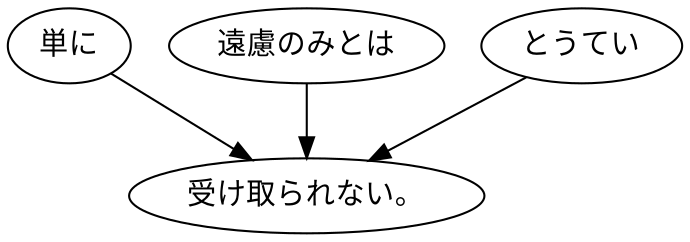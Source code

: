 digraph graph7248 {
	node0 [label="単に"];
	node1 [label="遠慮のみとは"];
	node2 [label="とうてい"];
	node3 [label="受け取られない。"];
	node0 -> node3;
	node1 -> node3;
	node2 -> node3;
}
